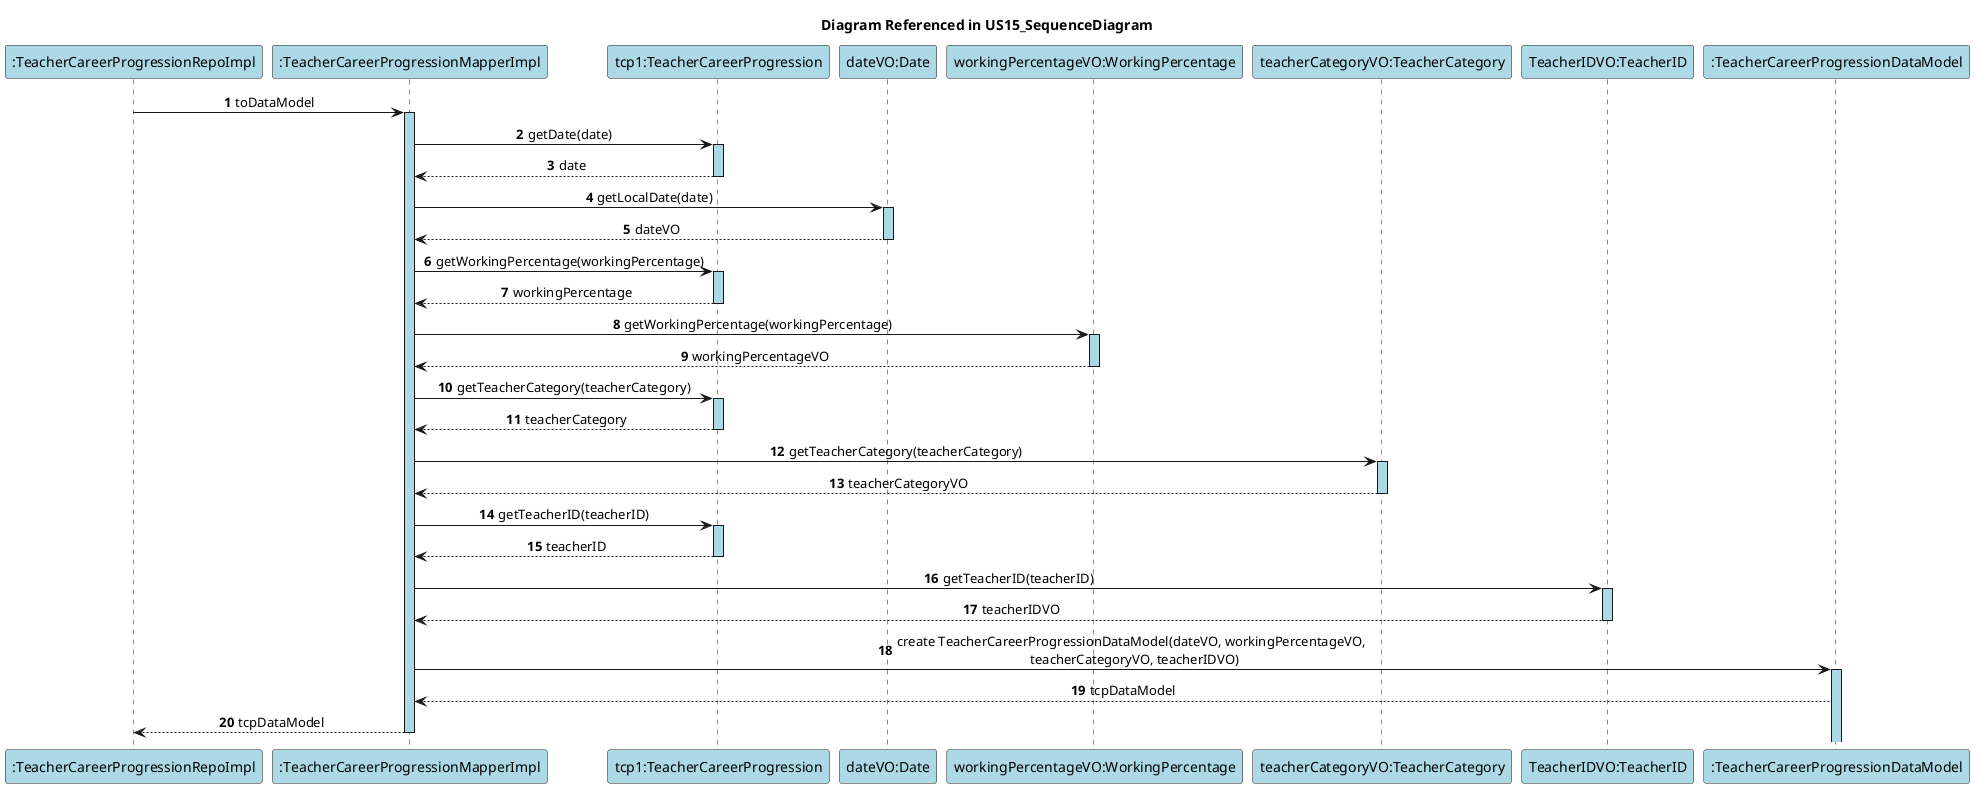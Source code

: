 @startuml
autonumber
skinparam sequenceMessageAlign center
skinparam sequenceLifeLineBackgroundColor lightblue
title Diagram Referenced in US15_SequenceDiagram

participant ":TeacherCareerProgressionRepoImpl" as TCPRepo #lightblue
participant ":TeacherCareerProgressionMapperImpl" as TCPMapper #lightblue
participant "tcp1:TeacherCareerProgression" as TCP #lightblue
participant "dateVO:Date" as DateVO #lightblue
participant "workingPercentageVO:WorkingPercentage" as WPVO #lightblue
participant "teacherCategoryVO:TeacherCategory" as TCVO #lightblue
participant "TeacherIDVO:TeacherID" as TID #lightblue
participant ":TeacherCareerProgressionDataModel" as TCPDM #lightblue


TCPRepo -> TCPMapper : toDataModel

activate TCPMapper
TCPMapper -> TCP : getDate(date)
activate TCP
TCP --> TCPMapper : date
deactivate TCP
TCPMapper -> DateVO : getLocalDate(date)
activate DateVO
DateVO -->TCPMapper : dateVO
deactivate DateVO

TCPMapper -> TCP : getWorkingPercentage(workingPercentage)
activate TCP
TCP --> TCPMapper : workingPercentage
deactivate TCP
TCPMapper -> WPVO : getWorkingPercentage(workingPercentage)
activate WPVO
WPVO -->TCPMapper : workingPercentageVO
deactivate WPVO

TCPMapper -> TCP : getTeacherCategory(teacherCategory)
activate TCP
TCP --> TCPMapper : teacherCategory
deactivate TCP
TCPMapper -> TCVO : getTeacherCategory(teacherCategory)
activate TCVO
TCVO -->TCPMapper : teacherCategoryVO
deactivate TCVO

TCPMapper -> TCP : getTeacherID(teacherID)
activate TCP
TCP --> TCPMapper : teacherID
deactivate TCP
TCPMapper -> TID : getTeacherID(teacherID)
activate TID
TID -->TCPMapper : teacherIDVO
deactivate TID


TCPMapper -> TCPDM : create TeacherCareerProgressionDataModel(dateVO, workingPercentageVO, \n teacherCategoryVO, teacherIDVO)
activate TCPDM
TCPDM --> TCPMapper : tcpDataModel
TCPMapper --> TCPRepo : tcpDataModel
deactivate TCPMapper

@enduml